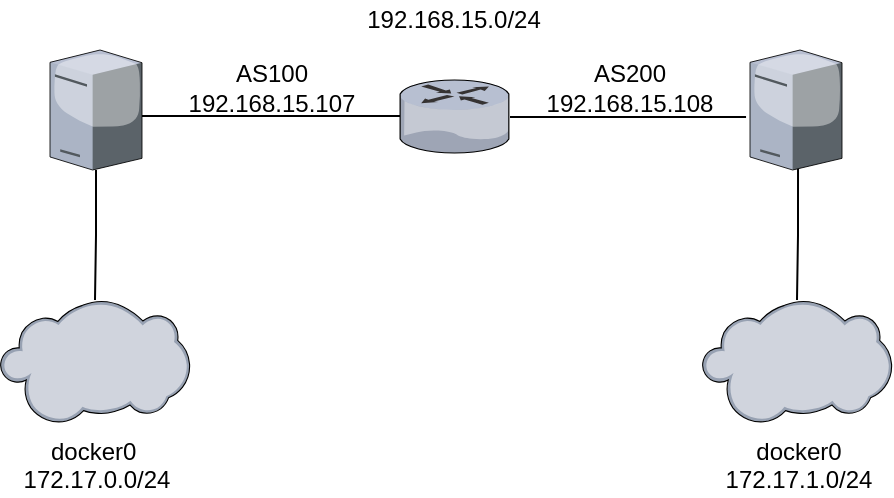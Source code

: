 <mxfile version="10.6.5" type="device"><diagram name="Page-1" id="822b0af5-4adb-64df-f703-e8dfc1f81529"><mxGraphModel dx="1078" dy="1005" grid="1" gridSize="10" guides="1" tooltips="1" connect="1" arrows="1" fold="1" page="1" pageScale="1" pageWidth="1100" pageHeight="850" background="#ffffff" math="0" shadow="0"><root><mxCell id="0"/><mxCell id="1" parent="0"/><mxCell id="ccqCI93lMUOXkV3G7YLj-20" value="" style="edgeStyle=orthogonalEdgeStyle;rounded=0;orthogonalLoop=1;jettySize=auto;html=1;endArrow=none;endFill=0;strokeColor=#000000;" edge="1" parent="1" source="ccqCI93lMUOXkV3G7YLj-1" target="ccqCI93lMUOXkV3G7YLj-3"><mxGeometry relative="1" as="geometry"><mxPoint x="410" y="351" as="targetPoint"/><Array as="points"><mxPoint x="430" y="339"/><mxPoint x="430" y="339"/></Array></mxGeometry></mxCell><mxCell id="ccqCI93lMUOXkV3G7YLj-34" value="" style="edgeStyle=orthogonalEdgeStyle;rounded=0;orthogonalLoop=1;jettySize=auto;html=1;endArrow=none;endFill=0;strokeColor=#000000;" edge="1" parent="1" source="ccqCI93lMUOXkV3G7YLj-1" target="ccqCI93lMUOXkV3G7YLj-37"><mxGeometry relative="1" as="geometry"><mxPoint x="298" y="441" as="targetPoint"/></mxGeometry></mxCell><mxCell id="ccqCI93lMUOXkV3G7YLj-1" value="" style="verticalLabelPosition=bottom;aspect=fixed;html=1;verticalAlign=top;strokeColor=none;shape=mxgraph.citrix.tower_server;rounded=0;shadow=0;comic=0;fontFamily=Verdana;" vertex="1" parent="1"><mxGeometry x="350" y="306" width="46" height="60" as="geometry"/></mxCell><mxCell id="ccqCI93lMUOXkV3G7YLj-22" value="" style="edgeStyle=orthogonalEdgeStyle;rounded=0;orthogonalLoop=1;jettySize=auto;html=1;endArrow=none;endFill=0;strokeColor=#000000;exitX=-0.043;exitY=0.558;exitDx=0;exitDy=0;exitPerimeter=0;" edge="1" parent="1" source="ccqCI93lMUOXkV3G7YLj-2" target="ccqCI93lMUOXkV3G7YLj-3"><mxGeometry relative="1" as="geometry"><mxPoint x="697.5" y="331" as="targetPoint"/><Array as="points"><mxPoint x="668" y="339"/></Array></mxGeometry></mxCell><mxCell id="ccqCI93lMUOXkV3G7YLj-36" value="" style="edgeStyle=orthogonalEdgeStyle;rounded=0;orthogonalLoop=1;jettySize=auto;html=1;endArrow=none;endFill=0;strokeColor=#000000;exitX=0.522;exitY=0.983;exitDx=0;exitDy=0;exitPerimeter=0;" edge="1" parent="1" source="ccqCI93lMUOXkV3G7YLj-2" target="ccqCI93lMUOXkV3G7YLj-38"><mxGeometry relative="1" as="geometry"><mxPoint x="770" y="340" as="sourcePoint"/><mxPoint x="800.5" y="441" as="targetPoint"/></mxGeometry></mxCell><mxCell id="ccqCI93lMUOXkV3G7YLj-2" value="" style="verticalLabelPosition=bottom;aspect=fixed;html=1;verticalAlign=top;strokeColor=none;shape=mxgraph.citrix.tower_server;rounded=0;shadow=0;comic=0;fontFamily=Verdana;" vertex="1" parent="1"><mxGeometry x="700" y="306" width="46" height="60" as="geometry"/></mxCell><mxCell id="ccqCI93lMUOXkV3G7YLj-3" value="" style="verticalLabelPosition=bottom;aspect=fixed;html=1;verticalAlign=top;strokeColor=none;align=center;outlineConnect=0;shape=mxgraph.citrix.router;" vertex="1" parent="1"><mxGeometry x="525" y="321" width="55" height="36.5" as="geometry"/></mxCell><mxCell id="ccqCI93lMUOXkV3G7YLj-23" value="192.168.15.0/24" style="text;html=1;strokeColor=none;fillColor=none;align=center;verticalAlign=middle;whiteSpace=wrap;rounded=0;" vertex="1" parent="1"><mxGeometry x="506.5" y="281" width="90" height="20" as="geometry"/></mxCell><mxCell id="ccqCI93lMUOXkV3G7YLj-37" value="docker0&amp;nbsp;&lt;br&gt;172.17.0.0/24&lt;br&gt;" style="verticalLabelPosition=bottom;aspect=fixed;html=1;verticalAlign=top;strokeColor=none;align=center;outlineConnect=0;shape=mxgraph.citrix.cloud;" vertex="1" parent="1"><mxGeometry x="325" y="431" width="95" height="62" as="geometry"/></mxCell><mxCell id="ccqCI93lMUOXkV3G7YLj-38" value="docker0&lt;br&gt;172.17.1.0/24&lt;br&gt;" style="verticalLabelPosition=bottom;aspect=fixed;html=1;verticalAlign=top;strokeColor=none;align=center;outlineConnect=0;shape=mxgraph.citrix.cloud;" vertex="1" parent="1"><mxGeometry x="676" y="431" width="95" height="62" as="geometry"/></mxCell><mxCell id="ccqCI93lMUOXkV3G7YLj-43" value="AS100&lt;br&gt;192.168.15.107&lt;br&gt;" style="text;html=1;strokeColor=none;fillColor=none;align=center;verticalAlign=middle;whiteSpace=wrap;rounded=0;" vertex="1" parent="1"><mxGeometry x="415.5" y="309.5" width="90" height="30" as="geometry"/></mxCell><mxCell id="ccqCI93lMUOXkV3G7YLj-44" value="AS200&lt;br&gt;192.168.15.108&lt;br&gt;" style="text;html=1;strokeColor=none;fillColor=none;align=center;verticalAlign=middle;whiteSpace=wrap;rounded=0;" vertex="1" parent="1"><mxGeometry x="595" y="309.5" width="90" height="30" as="geometry"/></mxCell></root></mxGraphModel></diagram></mxfile>